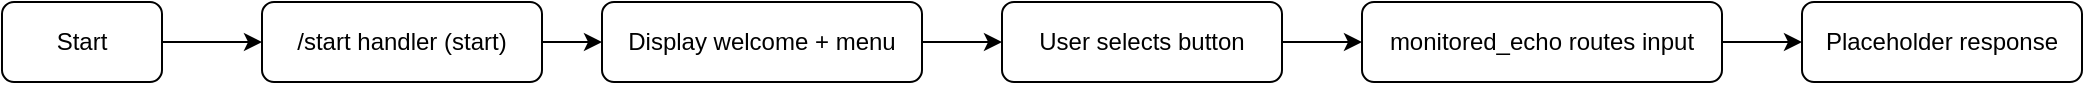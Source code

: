 <mxfile>
    <diagram id="HighLevel" name="High-level flow">
        <mxGraphModel dx="694" dy="801" grid="1" gridSize="10" guides="1" tooltips="1" connect="1" arrows="1" fold="1" page="1" pageScale="1" pageWidth="850" pageHeight="1100" math="0" shadow="0">
            <root>
                <mxCell id="0"/>
                <mxCell id="1" parent="0"/>
                <mxCell id="2" value="Start" style="rounded=1;whiteSpace=wrap;html=1;" parent="1" vertex="1">
                    <mxGeometry x="20" y="50" width="80" height="40" as="geometry"/>
                </mxCell>
                <mxCell id="3" value="/start handler (start)" style="rounded=1;whiteSpace=wrap;html=1;" parent="1" vertex="1">
                    <mxGeometry x="150" y="50" width="140" height="40" as="geometry"/>
                </mxCell>
                <mxCell id="4" value="Display welcome + menu" style="rounded=1;whiteSpace=wrap;html=1;" parent="1" vertex="1">
                    <mxGeometry x="320" y="50" width="160" height="40" as="geometry"/>
                </mxCell>
                <mxCell id="5" value="User selects button" style="rounded=1;whiteSpace=wrap;html=1;" parent="1" vertex="1">
                    <mxGeometry x="520" y="50" width="140" height="40" as="geometry"/>
                </mxCell>
                <mxCell id="6" value="monitored_echo routes input" style="rounded=1;whiteSpace=wrap;html=1;" parent="1" vertex="1">
                    <mxGeometry x="700" y="50" width="180" height="40" as="geometry"/>
                </mxCell>
                <mxCell id="7" value="Placeholder response" style="rounded=1;whiteSpace=wrap;html=1;" parent="1" vertex="1">
                    <mxGeometry x="920" y="50" width="140" height="40" as="geometry"/>
                </mxCell>
                <mxCell id="10" style="endArrow=classic" parent="1" source="2" target="3" edge="1">
                    <mxGeometry relative="1" as="geometry"/>
                </mxCell>
                <mxCell id="11" style="endArrow=classic" parent="1" source="3" target="4" edge="1">
                    <mxGeometry relative="1" as="geometry"/>
                </mxCell>
                <mxCell id="12" style="endArrow=classic" parent="1" source="4" target="5" edge="1">
                    <mxGeometry relative="1" as="geometry"/>
                </mxCell>
                <mxCell id="13" style="endArrow=classic" parent="1" source="5" target="6" edge="1">
                    <mxGeometry relative="1" as="geometry"/>
                </mxCell>
                <mxCell id="14" style="endArrow=classic" parent="1" source="6" target="7" edge="1">
                    <mxGeometry relative="1" as="geometry"/>
                </mxCell>
            </root>
        </mxGraphModel>
    </diagram>
    <diagram id="StockAnalysisInline" name="Stock Analysis Inline Flow">
        <mxGraphModel dx="694" dy="801" grid="1" gridSize="10" guides="1" tooltips="1" connect="1" arrows="1" fold="1" page="1" pageScale="1" pageWidth="850" pageHeight="1100" math="0" shadow="0">
            <root>
                <mxCell id="0sa"/>
                <mxCell id="1sa" parent="0sa"/>
                <mxCell id="sa1" value="Tap 📈 Stock Analysis" style="rounded=1;whiteSpace=wrap;html=1;" parent="1sa" vertex="1">
                    <mxGeometry x="30" y="50" width="200" height="40" as="geometry"/>
                </mxCell>
                <mxCell id="sa2" value="show_stock_analysis_menu()" style="rounded=1;whiteSpace=wrap;html=1;" parent="1sa" vertex="1">
                    <mxGeometry x="270" y="50" width="220" height="50" as="geometry"/>
                </mxCell>
                <mxCell id="sa3" value="Inline buttons: TICKERS + ⬅️ Back" style="rounded=1;whiteSpace=wrap;html=1;" parent="1sa" vertex="1">
                    <mxGeometry x="530" y="50" width="260" height="50" as="geometry"/>
                </mxCell>
                <mxCell id="sa4" value="Callback sa_ticker:XYZ" style="rounded=1;whiteSpace=wrap;html=1;" parent="1sa" vertex="1">
                    <mxGeometry x="270" y="140" width="200" height="40" as="geometry"/>
                </mxCell>
                <mxCell id="sa5" value="Read cache.get_cached_yesterdays_analysis()" style="rounded=1;whiteSpace=wrap;html=1;" parent="1sa" vertex="1">
                    <mxGeometry x="530" y="140" width="300" height="40" as="geometry"/>
                </mxCell>
                <mxCell id="sa6" value="Send text_analysis (protect_content=True)" style="rounded=1;whiteSpace=wrap;html=1;" parent="1sa" vertex="1">
                    <mxGeometry x="870" y="140" width="280" height="40" as="geometry"/>
                </mxCell>
                <mxCell id="sa7" value="Callback sa_back" style="rounded=1;whiteSpace=wrap;html=1;" parent="1sa" vertex="1">
                    <mxGeometry x="270" y="220" width="200" height="40" as="geometry"/>
                </mxCell>
                <mxCell id="sa8" value="Show main menu (ReplyKeyboard)" style="rounded=1;whiteSpace=wrap;html=1;" parent="1sa" vertex="1">
                    <mxGeometry x="530" y="220" width="260" height="40" as="geometry"/>
                </mxCell>
                <mxCell id="sae1" style="endArrow=classic" parent="1sa" source="sa1" target="sa2" edge="1">
                    <mxGeometry relative="1" as="geometry"/>
                </mxCell>
                <mxCell id="sae2" style="endArrow=classic" parent="1sa" source="sa2" target="sa3" edge="1">
                    <mxGeometry relative="1" as="geometry"/>
                </mxCell>
                <mxCell id="sae3" style="endArrow=classic" parent="1sa" source="sa3" target="sa4" edge="1">
                    <mxGeometry relative="1" as="geometry"/>
                </mxCell>
                <mxCell id="sae4" style="endArrow=classic" parent="1sa" source="sa4" target="sa5" edge="1">
                    <mxGeometry relative="1" as="geometry"/>
                </mxCell>
                <mxCell id="sae5" style="endArrow=classic" parent="1sa" source="sa5" target="sa6" edge="1">
                    <mxGeometry relative="1" as="geometry"/>
                </mxCell>
                <mxCell id="sae6" style="endArrow=classic" parent="1sa" source="sa3" target="sa7" edge="1">
                    <mxGeometry relative="1" as="geometry"/>
                </mxCell>
                <mxCell id="sae7" style="endArrow=classic" parent="1sa" source="sa7" target="sa8" edge="1">
                    <mxGeometry relative="1" as="geometry"/>
                </mxCell>
            </root>
        </mxGraphModel>
    </diagram>
    <diagram id="Functions" name="Function-level flow">
        <mxGraphModel dx="796" dy="659" grid="1" gridSize="10" guides="1" tooltips="1" connect="1" arrows="1" fold="1" page="1" pageScale="1" pageWidth="850" pageHeight="1100" math="0" shadow="0">
            <root>
                <mxCell id="0f"/>
                <mxCell id="1f" parent="0f"/>
                <mxCell id="20" value="main()" style="rounded=1;whiteSpace=wrap;html=1;" parent="1f" vertex="1">
                    <mxGeometry x="100" y="50" width="120" height="40" as="geometry"/>
                </mxCell>
                <mxCell id="21" value="check_bot_connection()" style="rounded=1;whiteSpace=wrap;html=1;" parent="1f" vertex="1">
                    <mxGeometry x="100" y="130" width="160" height="40" as="geometry"/>
                </mxCell>
                <mxCell id="22" value="ApplicationBuilder().build()" style="rounded=1;whiteSpace=wrap;html=1;" parent="1f" vertex="1">
                    <mxGeometry x="100" y="210" width="180" height="40" as="geometry"/>
                </mxCell>
                <mxCell id="23" value="add_handler(start, monitored_echo, fallback)" style="rounded=1;whiteSpace=wrap;html=1;" parent="1f" vertex="1">
                    <mxGeometry x="100" y="290" width="220" height="40" as="geometry"/>
                </mxCell>
                <mxCell id="24" value="run_polling()" style="rounded=1;whiteSpace=wrap;html=1;" parent="1f" vertex="1">
                    <mxGeometry x="100" y="370" width="120" height="40" as="geometry"/>
                </mxCell>
                <mxCell id="30" style="endArrow=classic" parent="1f" source="20" target="21" edge="1">
                    <mxGeometry relative="1" as="geometry"/>
                </mxCell>
                <mxCell id="31" style="endArrow=classic" parent="1f" source="21" target="22" edge="1">
                    <mxGeometry relative="1" as="geometry"/>
                </mxCell>
                <mxCell id="32" style="endArrow=classic" parent="1f" source="22" target="23" edge="1">
                    <mxGeometry relative="1" as="geometry"/>
                </mxCell>
                <mxCell id="33" style="endArrow=classic" parent="1f" source="23" target="24" edge="1">
                    <mxGeometry relative="1" as="geometry"/>
                </mxCell>
            </root>
        </mxGraphModel>
    </diagram>
    <diagram id="Cache" name="Cache refresh">
        <mxGraphModel dx="796" dy="659" grid="1" gridSize="10" guides="1" tooltips="1" connect="1" arrows="1" fold="1" page="1" pageScale="1" pageWidth="850" pageHeight="1100" math="0" shadow="0">
            <root>
                <mxCell id="0c"/>
                <mxCell id="1c" parent="0c"/>
                <mxCell id="c1" value="JobQueue @ 06:00" style="rounded=1;whiteSpace=wrap;html=1;" parent="1c" vertex="1">
                    <mxGeometry x="20" y="50" width="140" height="40" as="geometry"/>
                </mxCell>
                <mxCell id="c2" value="cache.get_cached_yesterdays_analysis(force=True)" style="rounded=1;whiteSpace=wrap;html=1;" parent="1c" vertex="1">
                    <mxGeometry x="220" y="50" width="320" height="40" as="geometry"/>
                </mxCell>
                <mxCell id="c3" value="Store DataFrame in RAM" style="rounded=1;whiteSpace=wrap;html=1;" parent="1c" vertex="1">
                    <mxGeometry x="580" y="50" width="180" height="40" as="geometry"/>
                </mxCell>
                <mxCell id="c4" value="Handlers read cache" style="rounded=1;whiteSpace=wrap;html=1;" parent="1c" vertex="1">
                    <mxGeometry x="800" y="50" width="160" height="40" as="geometry"/>
                </mxCell>
                <mxCell id="ce1" style="endArrow=classic" parent="1c" source="c1" target="c2" edge="1">
                    <mxGeometry relative="1" as="geometry"/>
                </mxCell>
                <mxCell id="ce2" style="endArrow=classic" parent="1c" source="c2" target="c3" edge="1">
                    <mxGeometry relative="1" as="geometry"/>
                </mxCell>
                <mxCell id="ce3" style="endArrow=classic" parent="1c" source="c3" target="c4" edge="1">
                    <mxGeometry relative="1" as="geometry"/>
                </mxCell>
            </root>
        </mxGraphModel>
    </diagram>
</mxfile>
